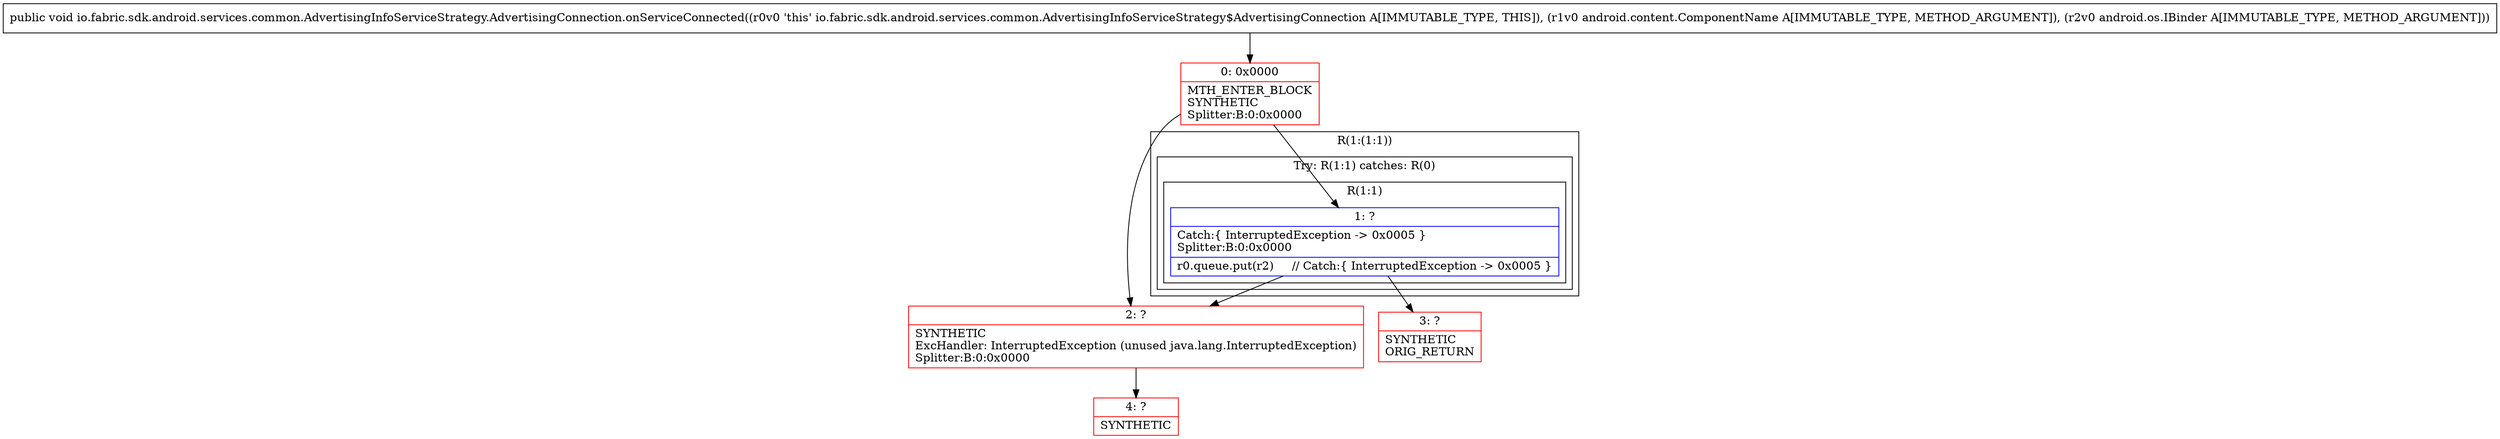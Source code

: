 digraph "CFG forio.fabric.sdk.android.services.common.AdvertisingInfoServiceStrategy.AdvertisingConnection.onServiceConnected(Landroid\/content\/ComponentName;Landroid\/os\/IBinder;)V" {
subgraph cluster_Region_1654255455 {
label = "R(1:(1:1))";
node [shape=record,color=blue];
subgraph cluster_TryCatchRegion_1002322870 {
label = "Try: R(1:1) catches: R(0)";
node [shape=record,color=blue];
subgraph cluster_Region_705101012 {
label = "R(1:1)";
node [shape=record,color=blue];
Node_1 [shape=record,label="{1\:\ ?|Catch:\{ InterruptedException \-\> 0x0005 \}\lSplitter:B:0:0x0000\l|r0.queue.put(r2)     \/\/ Catch:\{ InterruptedException \-\> 0x0005 \}\l}"];
}
subgraph cluster_Region_99748475 {
label = "R(0) | ExcHandler: InterruptedException (unused java.lang.InterruptedException)\l";
node [shape=record,color=blue];
}
}
}
subgraph cluster_Region_99748475 {
label = "R(0) | ExcHandler: InterruptedException (unused java.lang.InterruptedException)\l";
node [shape=record,color=blue];
}
Node_0 [shape=record,color=red,label="{0\:\ 0x0000|MTH_ENTER_BLOCK\lSYNTHETIC\lSplitter:B:0:0x0000\l}"];
Node_2 [shape=record,color=red,label="{2\:\ ?|SYNTHETIC\lExcHandler: InterruptedException (unused java.lang.InterruptedException)\lSplitter:B:0:0x0000\l}"];
Node_3 [shape=record,color=red,label="{3\:\ ?|SYNTHETIC\lORIG_RETURN\l}"];
Node_4 [shape=record,color=red,label="{4\:\ ?|SYNTHETIC\l}"];
MethodNode[shape=record,label="{public void io.fabric.sdk.android.services.common.AdvertisingInfoServiceStrategy.AdvertisingConnection.onServiceConnected((r0v0 'this' io.fabric.sdk.android.services.common.AdvertisingInfoServiceStrategy$AdvertisingConnection A[IMMUTABLE_TYPE, THIS]), (r1v0 android.content.ComponentName A[IMMUTABLE_TYPE, METHOD_ARGUMENT]), (r2v0 android.os.IBinder A[IMMUTABLE_TYPE, METHOD_ARGUMENT])) }"];
MethodNode -> Node_0;
Node_1 -> Node_2;
Node_1 -> Node_3;
Node_0 -> Node_1;
Node_0 -> Node_2;
Node_2 -> Node_4;
}

